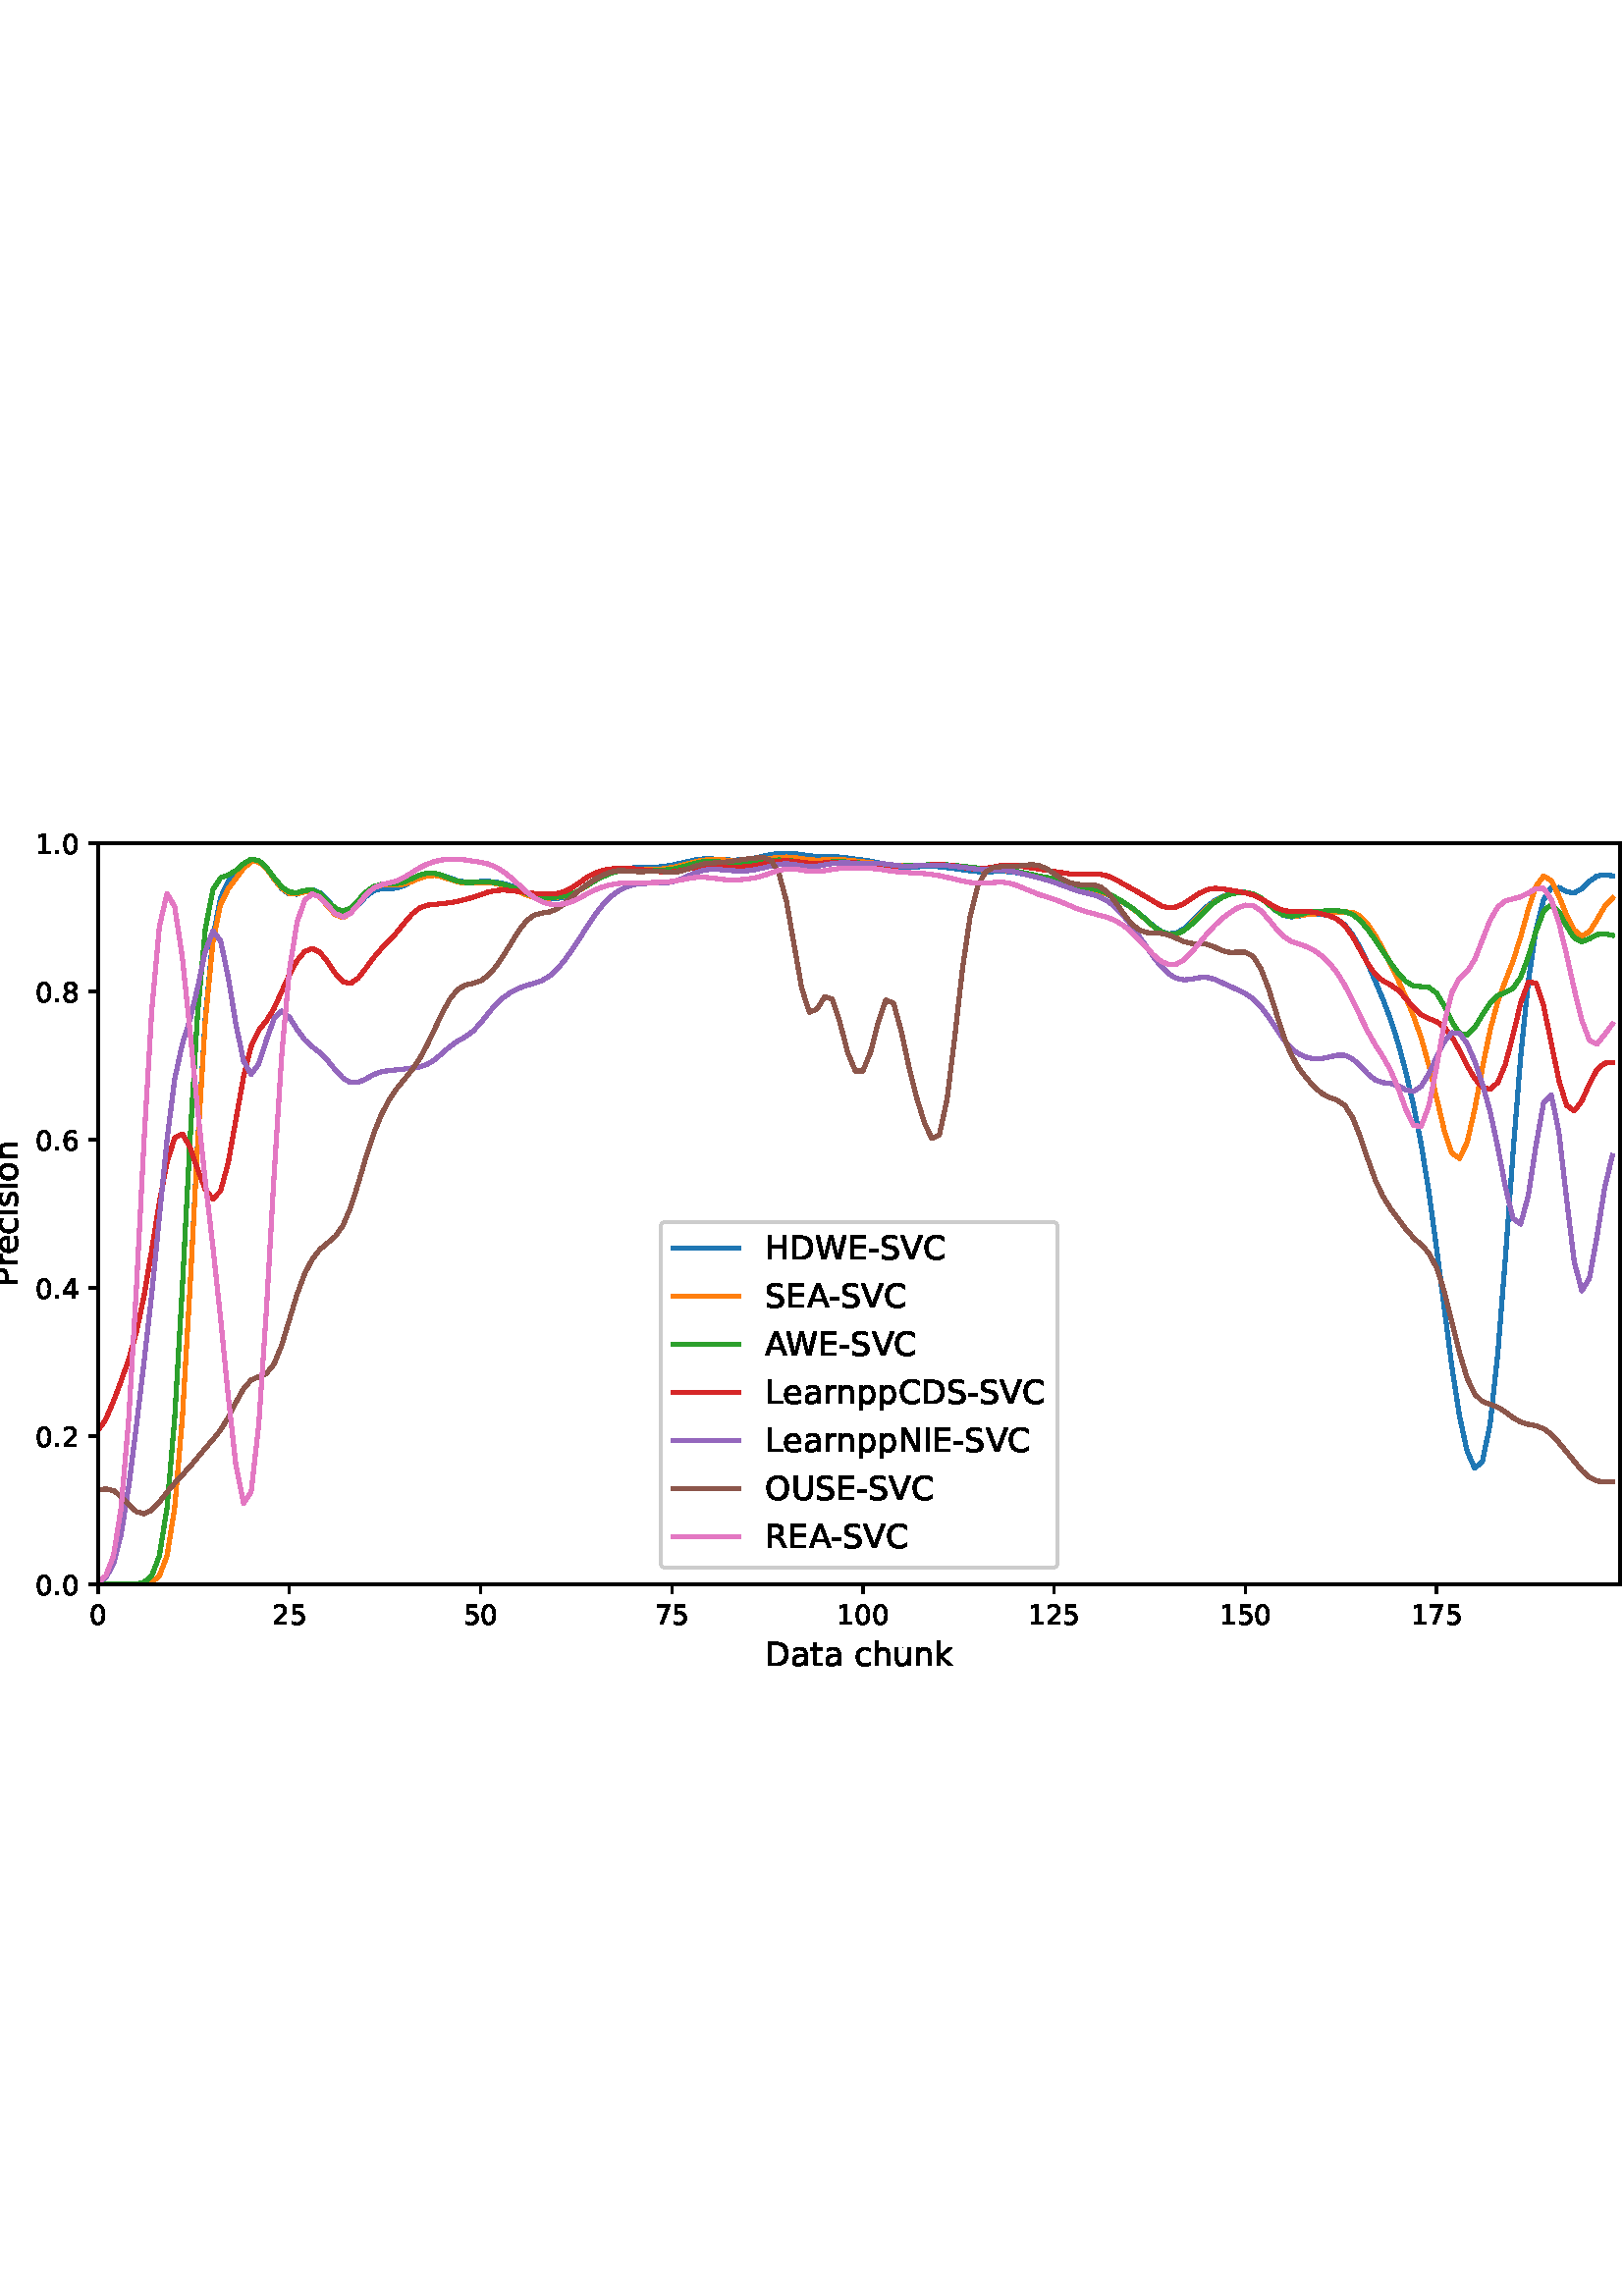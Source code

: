 %!PS-Adobe-3.0 EPSF-3.0
%%Orientation: portrait
%%BoundingBox: -54.0 216.0 666.0 576.0
%%EndComments
%%BeginProlog
/mpldict 8 dict def
mpldict begin
/m { moveto } bind def
/l { lineto } bind def
/r { rlineto } bind def
/c { curveto } bind def
/cl { closepath } bind def
/box {
m
1 index 0 r
0 exch r
neg 0 r
cl
} bind def
/clipbox {
box
clip
newpath
} bind def
%!PS-Adobe-3.0 Resource-Font
%%Copyright: Copyright (c) 2003 by Bitstream, Inc. All Rights Reserved. Copyright (c) 2006 by Tavmjong Bah. All Rights Reserved. DejaVu changes are in public domain 
25 dict begin
/_d{bind def}bind def
/_m{moveto}_d
/_l{lineto}_d
/_cl{closepath eofill}_d
/_c{curveto}_d
/_sc{7 -1 roll{setcachedevice}{pop pop pop pop pop pop}ifelse}_d
/_e{exec}_d
/FontName /DejaVuSans def
/PaintType 0 def
/FontMatrix[.001 0 0 .001 0 0]def
/FontBBox[-1021 -463 1793 1232]def
/FontType 3 def
/Encoding [ /space /hyphen /period /zero /one /two /four /five /six /seven /eight /A /C /D /E /H /I /L /N /O /P /R /S /U /V /W /a /c /e /h /i /k /n /o /p /r /s /t /u ] def
/FontInfo 10 dict dup begin
/FamilyName (DejaVu Sans) def
/FullName (DejaVu Sans) def
/Notice (Copyright (c) 2003 by Bitstream, Inc. All Rights Reserved. Copyright (c) 2006 by Tavmjong Bah. All Rights Reserved. DejaVu changes are in public domain ) def
/Weight (Book) def
/Version (Version 2.35) def
/ItalicAngle 0.0 def
/isFixedPitch false def
/UnderlinePosition -130 def
/UnderlineThickness 90 def
end readonly def
/CharStrings 40 dict dup begin
/.notdef 0 def
/space{318 0 0 0 0 0 _sc
}_d
/hyphen{361 0 49 234 312 314 _sc
49 314 _m
312 314 _l
312 234 _l
49 234 _l
49 314 _l
_cl}_d
/period{318 0 107 0 210 124 _sc
107 124 _m
210 124 _l
210 0 _l
107 0 _l
107 124 _l
_cl}_d
/zero{636 0 66 -13 570 742 _sc
318 664 _m
267 664 229 639 203 589 _c
177 539 165 464 165 364 _c
165 264 177 189 203 139 _c
229 89 267 64 318 64 _c
369 64 407 89 433 139 _c
458 189 471 264 471 364 _c
471 464 458 539 433 589 _c
407 639 369 664 318 664 _c
318 742 _m
399 742 461 709 505 645 _c
548 580 570 486 570 364 _c
570 241 548 147 505 83 _c
461 19 399 -13 318 -13 _c
236 -13 173 19 130 83 _c
87 147 66 241 66 364 _c
66 486 87 580 130 645 _c
173 709 236 742 318 742 _c
_cl}_d
/one{636 0 110 0 544 729 _sc
124 83 _m
285 83 _l
285 639 _l
110 604 _l
110 694 _l
284 729 _l
383 729 _l
383 83 _l
544 83 _l
544 0 _l
124 0 _l
124 83 _l
_cl}_d
/two{{636 0 73 0 536 742 _sc
192 83 _m
536 83 _l
536 0 _l
73 0 _l
73 83 _l
110 121 161 173 226 239 _c
290 304 331 346 348 365 _c
380 400 402 430 414 455 _c
426 479 433 504 433 528 _c
433 566 419 598 392 622 _c
365 646 330 659 286 659 _c
255 659 222 653 188 643 _c
154 632 117 616 78 594 _c
78 694 _l
118 710 155 722 189 730 _c
223 738 255 742 284 742 _c
}_e{359 742 419 723 464 685 _c
509 647 532 597 532 534 _c
532 504 526 475 515 449 _c
504 422 484 390 454 354 _c
446 344 420 317 376 272 _c
332 227 271 164 192 83 _c
_cl}_e}_d
/four{636 0 49 0 580 729 _sc
378 643 _m
129 254 _l
378 254 _l
378 643 _l
352 729 _m
476 729 _l
476 254 _l
580 254 _l
580 172 _l
476 172 _l
476 0 _l
378 0 _l
378 172 _l
49 172 _l
49 267 _l
352 729 _l
_cl}_d
/five{{636 0 77 -13 549 729 _sc
108 729 _m
495 729 _l
495 646 _l
198 646 _l
198 467 _l
212 472 227 476 241 478 _c
255 480 270 482 284 482 _c
365 482 429 459 477 415 _c
525 370 549 310 549 234 _c
549 155 524 94 475 51 _c
426 8 357 -13 269 -13 _c
238 -13 207 -10 175 -6 _c
143 -1 111 6 77 17 _c
77 116 _l
106 100 136 88 168 80 _c
199 72 232 69 267 69 _c
}_e{323 69 368 83 401 113 _c
433 143 450 183 450 234 _c
450 284 433 324 401 354 _c
368 384 323 399 267 399 _c
241 399 214 396 188 390 _c
162 384 135 375 108 363 _c
108 729 _l
_cl}_e}_d
/six{{636 0 70 -13 573 742 _sc
330 404 _m
286 404 251 388 225 358 _c
199 328 186 286 186 234 _c
186 181 199 139 225 109 _c
251 79 286 64 330 64 _c
374 64 409 79 435 109 _c
461 139 474 181 474 234 _c
474 286 461 328 435 358 _c
409 388 374 404 330 404 _c
526 713 _m
526 623 _l
501 635 476 644 451 650 _c
425 656 400 659 376 659 _c
310 659 260 637 226 593 _c
}_e{192 549 172 482 168 394 _c
187 422 211 444 240 459 _c
269 474 301 482 336 482 _c
409 482 467 459 509 415 _c
551 371 573 310 573 234 _c
573 159 550 99 506 54 _c
462 9 403 -13 330 -13 _c
246 -13 181 19 137 83 _c
92 147 70 241 70 364 _c
70 479 97 571 152 639 _c
206 707 280 742 372 742 _c
396 742 421 739 447 735 _c
472 730 498 723 526 713 _c
_cl}_e}_d
/seven{636 0 82 0 551 729 _sc
82 729 _m
551 729 _l
551 687 _l
286 0 _l
183 0 _l
432 646 _l
82 646 _l
82 729 _l
_cl}_d
/eight{{636 0 68 -13 568 742 _sc
318 346 _m
271 346 234 333 207 308 _c
180 283 167 249 167 205 _c
167 161 180 126 207 101 _c
234 76 271 64 318 64 _c
364 64 401 76 428 102 _c
455 127 469 161 469 205 _c
469 249 455 283 429 308 _c
402 333 365 346 318 346 _c
219 388 _m
177 398 144 418 120 447 _c
96 476 85 511 85 553 _c
85 611 105 657 147 691 _c
188 725 245 742 318 742 _c
}_e{390 742 447 725 489 691 _c
530 657 551 611 551 553 _c
551 511 539 476 515 447 _c
491 418 459 398 417 388 _c
464 377 501 355 528 323 _c
554 291 568 251 568 205 _c
568 134 546 80 503 43 _c
459 5 398 -13 318 -13 _c
237 -13 175 5 132 43 _c
89 80 68 134 68 205 _c
68 251 81 291 108 323 _c
134 355 171 377 219 388 _c
183 544 _m
183 506 194 476 218 455 _c
}_e{242 434 275 424 318 424 _c
360 424 393 434 417 455 _c
441 476 453 506 453 544 _c
453 582 441 611 417 632 _c
393 653 360 664 318 664 _c
275 664 242 653 218 632 _c
194 611 183 582 183 544 _c
_cl}_e}_d
/A{684 0 8 0 676 729 _sc
342 632 _m
208 269 _l
476 269 _l
342 632 _l
286 729 _m
398 729 _l
676 0 _l
573 0 _l
507 187 _l
178 187 _l
112 0 _l
8 0 _l
286 729 _l
_cl}_d
/C{{698 0 56 -13 644 742 _sc
644 673 _m
644 569 _l
610 599 575 622 537 638 _c
499 653 460 661 418 661 _c
334 661 270 635 226 584 _c
182 533 160 460 160 364 _c
160 268 182 194 226 143 _c
270 92 334 67 418 67 _c
460 67 499 74 537 90 _c
575 105 610 128 644 159 _c
644 56 _l
609 32 572 15 534 4 _c
496 -7 455 -13 412 -13 _c
302 -13 215 20 151 87 _c
}_e{87 154 56 246 56 364 _c
56 481 87 573 151 641 _c
215 708 302 742 412 742 _c
456 742 497 736 535 725 _c
573 713 610 696 644 673 _c
_cl}_e}_d
/D{770 0 98 0 711 729 _sc
197 648 _m
197 81 _l
316 81 _l
416 81 490 103 537 149 _c
583 195 607 267 607 365 _c
607 463 583 534 537 580 _c
490 625 416 648 316 648 _c
197 648 _l
98 729 _m
301 729 _l
442 729 546 699 612 641 _c
678 582 711 490 711 365 _c
711 239 677 147 611 88 _c
545 29 441 0 301 0 _c
98 0 _l
98 729 _l
_cl}_d
/E{632 0 98 0 568 729 _sc
98 729 _m
559 729 _l
559 646 _l
197 646 _l
197 430 _l
544 430 _l
544 347 _l
197 347 _l
197 83 _l
568 83 _l
568 0 _l
98 0 _l
98 729 _l
_cl}_d
/H{752 0 98 0 654 729 _sc
98 729 _m
197 729 _l
197 430 _l
555 430 _l
555 729 _l
654 729 _l
654 0 _l
555 0 _l
555 347 _l
197 347 _l
197 0 _l
98 0 _l
98 729 _l
_cl}_d
/I{295 0 98 0 197 729 _sc
98 729 _m
197 729 _l
197 0 _l
98 0 _l
98 729 _l
_cl}_d
/L{557 0 98 0 552 729 _sc
98 729 _m
197 729 _l
197 83 _l
552 83 _l
552 0 _l
98 0 _l
98 729 _l
_cl}_d
/N{748 0 98 0 650 729 _sc
98 729 _m
231 729 _l
554 119 _l
554 729 _l
650 729 _l
650 0 _l
517 0 _l
194 610 _l
194 0 _l
98 0 _l
98 729 _l
_cl}_d
/O{787 0 56 -13 731 742 _sc
394 662 _m
322 662 265 635 223 582 _c
181 528 160 456 160 364 _c
160 272 181 199 223 146 _c
265 92 322 66 394 66 _c
465 66 522 92 564 146 _c
606 199 627 272 627 364 _c
627 456 606 528 564 582 _c
522 635 465 662 394 662 _c
394 742 _m
496 742 577 707 639 639 _c
700 571 731 479 731 364 _c
731 248 700 157 639 89 _c
577 21 496 -13 394 -13 _c
291 -13 209 21 148 89 _c
86 157 56 248 56 364 _c
56 479 86 571 148 639 _c
209 707 291 742 394 742 _c
_cl}_d
/P{603 0 98 0 569 729 _sc
197 648 _m
197 374 _l
321 374 _l
367 374 402 385 427 409 _c
452 433 465 467 465 511 _c
465 555 452 588 427 612 _c
402 636 367 648 321 648 _c
197 648 _l
98 729 _m
321 729 _l
402 729 464 710 506 673 _c
548 636 569 582 569 511 _c
569 439 548 384 506 348 _c
464 311 402 293 321 293 _c
197 293 _l
197 0 _l
98 0 _l
98 729 _l
_cl}_d
/R{{695 0 98 0 666 729 _sc
444 342 _m
465 334 486 319 506 296 _c
526 272 546 240 566 199 _c
666 0 _l
560 0 _l
467 187 _l
443 235 419 268 397 284 _c
374 300 343 308 304 308 _c
197 308 _l
197 0 _l
98 0 _l
98 729 _l
321 729 _l
404 729 466 711 507 677 _c
548 642 569 589 569 519 _c
569 473 558 434 537 404 _c
515 374 484 353 444 342 _c
197 648 _m
197 389 _l
321 389 _l
}_e{368 389 404 400 428 422 _c
452 444 465 476 465 519 _c
465 561 452 593 428 615 _c
404 637 368 648 321 648 _c
197 648 _l
_cl}_e}_d
/S{{635 0 66 -13 579 742 _sc
535 705 _m
535 609 _l
497 627 462 640 429 649 _c
395 657 363 662 333 662 _c
279 662 237 651 208 631 _c
179 610 165 580 165 542 _c
165 510 174 485 194 469 _c
213 452 250 439 304 429 _c
364 417 _l
437 403 491 378 526 343 _c
561 307 579 260 579 201 _c
579 130 555 77 508 41 _c
460 5 391 -13 300 -13 _c
265 -13 228 -9 189 -2 _c
}_e{150 5 110 16 69 32 _c
69 134 _l
109 111 148 94 186 83 _c
224 71 262 66 300 66 _c
356 66 399 77 430 99 _c
460 121 476 152 476 194 _c
476 230 465 258 443 278 _c
421 298 385 313 335 323 _c
275 335 _l
201 349 148 372 115 404 _c
82 435 66 478 66 534 _c
66 598 88 649 134 686 _c
179 723 242 742 322 742 _c
356 742 390 739 426 733 _c
461 727 497 717 535 705 _c
}_e{_cl}_e}_d
/U{732 0 87 -13 645 729 _sc
87 729 _m
186 729 _l
186 286 _l
186 208 200 151 228 117 _c
256 83 302 66 366 66 _c
429 66 475 83 503 117 _c
531 151 546 208 546 286 _c
546 729 _l
645 729 _l
645 274 _l
645 178 621 107 574 59 _c
527 11 458 -13 366 -13 _c
274 -13 204 11 157 59 _c
110 107 87 178 87 274 _c
87 729 _l
_cl}_d
/V{684 0 8 0 676 729 _sc
286 0 _m
8 729 _l
111 729 _l
342 115 _l
573 729 _l
676 729 _l
398 0 _l
286 0 _l
_cl}_d
/W{989 0 33 0 956 729 _sc
33 729 _m
133 729 _l
286 113 _l
439 729 _l
550 729 _l
703 113 _l
856 729 _l
956 729 _l
773 0 _l
649 0 _l
495 633 _l
340 0 _l
216 0 _l
33 729 _l
_cl}_d
/a{{613 0 60 -13 522 560 _sc
343 275 _m
270 275 220 266 192 250 _c
164 233 150 205 150 165 _c
150 133 160 107 181 89 _c
202 70 231 61 267 61 _c
317 61 357 78 387 114 _c
417 149 432 196 432 255 _c
432 275 _l
343 275 _l
522 312 _m
522 0 _l
432 0 _l
432 83 _l
411 49 385 25 355 10 _c
325 -5 287 -13 243 -13 _c
187 -13 142 2 109 33 _c
76 64 60 106 60 159 _c
}_e{60 220 80 266 122 298 _c
163 329 224 345 306 345 _c
432 345 _l
432 354 _l
432 395 418 427 391 450 _c
364 472 326 484 277 484 _c
245 484 215 480 185 472 _c
155 464 127 453 100 439 _c
100 522 _l
132 534 164 544 195 550 _c
226 556 256 560 286 560 _c
365 560 424 539 463 498 _c
502 457 522 395 522 312 _c
_cl}_e}_d
/c{{550 0 55 -13 488 560 _sc
488 526 _m
488 442 _l
462 456 437 466 411 473 _c
385 480 360 484 334 484 _c
276 484 230 465 198 428 _c
166 391 150 339 150 273 _c
150 206 166 154 198 117 _c
230 80 276 62 334 62 _c
360 62 385 65 411 72 _c
437 79 462 90 488 104 _c
488 21 _l
462 9 436 0 410 -5 _c
383 -10 354 -13 324 -13 _c
242 -13 176 12 128 64 _c
}_e{79 115 55 185 55 273 _c
55 362 79 432 128 483 _c
177 534 244 560 330 560 _c
358 560 385 557 411 551 _c
437 545 463 537 488 526 _c
_cl}_e}_d
/e{{615 0 55 -13 562 560 _sc
562 296 _m
562 252 _l
149 252 _l
153 190 171 142 205 110 _c
238 78 284 62 344 62 _c
378 62 412 66 444 74 _c
476 82 509 95 541 113 _c
541 28 _l
509 14 476 3 442 -3 _c
408 -9 373 -13 339 -13 _c
251 -13 182 12 131 62 _c
80 112 55 181 55 268 _c
55 357 79 428 127 481 _c
175 533 241 560 323 560 _c
397 560 455 536 498 489 _c
}_e{540 441 562 377 562 296 _c
472 322 _m
471 371 457 410 431 440 _c
404 469 368 484 324 484 _c
274 484 234 469 204 441 _c
174 413 156 373 152 322 _c
472 322 _l
_cl}_e}_d
/h{634 0 91 0 549 760 _sc
549 330 _m
549 0 _l
459 0 _l
459 327 _l
459 379 448 417 428 443 _c
408 469 378 482 338 482 _c
289 482 251 466 223 435 _c
195 404 181 362 181 309 _c
181 0 _l
91 0 _l
91 760 _l
181 760 _l
181 462 _l
202 494 227 519 257 535 _c
286 551 320 560 358 560 _c
420 560 468 540 500 501 _c
532 462 549 405 549 330 _c
_cl}_d
/i{278 0 94 0 184 760 _sc
94 547 _m
184 547 _l
184 0 _l
94 0 _l
94 547 _l
94 760 _m
184 760 _l
184 646 _l
94 646 _l
94 760 _l
_cl}_d
/k{579 0 91 0 576 760 _sc
91 760 _m
181 760 _l
181 311 _l
449 547 _l
564 547 _l
274 291 _l
576 0 _l
459 0 _l
181 267 _l
181 0 _l
91 0 _l
91 760 _l
_cl}_d
/n{634 0 91 0 549 560 _sc
549 330 _m
549 0 _l
459 0 _l
459 327 _l
459 379 448 417 428 443 _c
408 469 378 482 338 482 _c
289 482 251 466 223 435 _c
195 404 181 362 181 309 _c
181 0 _l
91 0 _l
91 547 _l
181 547 _l
181 462 _l
202 494 227 519 257 535 _c
286 551 320 560 358 560 _c
420 560 468 540 500 501 _c
532 462 549 405 549 330 _c
_cl}_d
/o{612 0 55 -13 557 560 _sc
306 484 _m
258 484 220 465 192 427 _c
164 389 150 338 150 273 _c
150 207 163 156 191 118 _c
219 80 257 62 306 62 _c
354 62 392 80 420 118 _c
448 156 462 207 462 273 _c
462 337 448 389 420 427 _c
392 465 354 484 306 484 _c
306 560 _m
384 560 445 534 490 484 _c
534 433 557 363 557 273 _c
557 183 534 113 490 63 _c
445 12 384 -13 306 -13 _c
227 -13 165 12 121 63 _c
77 113 55 183 55 273 _c
55 363 77 433 121 484 _c
165 534 227 560 306 560 _c
_cl}_d
/p{{635 0 91 -207 580 560 _sc
181 82 _m
181 -207 _l
91 -207 _l
91 547 _l
181 547 _l
181 464 _l
199 496 223 520 252 536 _c
281 552 316 560 356 560 _c
422 560 476 533 518 481 _c
559 428 580 359 580 273 _c
580 187 559 117 518 65 _c
476 13 422 -13 356 -13 _c
316 -13 281 -5 252 10 _c
223 25 199 49 181 82 _c
487 273 _m
487 339 473 390 446 428 _c
418 466 381 485 334 485 _c
}_e{286 485 249 466 222 428 _c
194 390 181 339 181 273 _c
181 207 194 155 222 117 _c
249 79 286 61 334 61 _c
381 61 418 79 446 117 _c
473 155 487 207 487 273 _c
_cl}_e}_d
/r{411 0 91 0 411 560 _sc
411 463 _m
401 469 390 473 378 476 _c
366 478 353 480 339 480 _c
288 480 249 463 222 430 _c
194 397 181 350 181 288 _c
181 0 _l
91 0 _l
91 547 _l
181 547 _l
181 462 _l
199 495 224 520 254 536 _c
284 552 321 560 365 560 _c
371 560 378 559 386 559 _c
393 558 401 557 411 555 _c
411 463 _l
_cl}_d
/s{{521 0 54 -13 472 560 _sc
443 531 _m
443 446 _l
417 458 391 468 364 475 _c
336 481 308 485 279 485 _c
234 485 200 478 178 464 _c
156 450 145 430 145 403 _c
145 382 153 366 169 354 _c
185 342 217 330 265 320 _c
296 313 _l
360 299 405 279 432 255 _c
458 230 472 195 472 151 _c
472 100 452 60 412 31 _c
372 1 316 -13 246 -13 _c
216 -13 186 -10 154 -5 _c
}_e{122 0 89 8 54 20 _c
54 113 _l
87 95 120 82 152 74 _c
184 65 216 61 248 61 _c
290 61 323 68 346 82 _c
368 96 380 117 380 144 _c
380 168 371 187 355 200 _c
339 213 303 226 247 238 _c
216 245 _l
160 257 119 275 95 299 _c
70 323 58 356 58 399 _c
58 450 76 490 112 518 _c
148 546 200 560 268 560 _c
301 560 332 557 362 552 _c
391 547 418 540 443 531 _c
}_e{_cl}_e}_d
/t{392 0 27 0 368 702 _sc
183 702 _m
183 547 _l
368 547 _l
368 477 _l
183 477 _l
183 180 _l
183 135 189 106 201 94 _c
213 81 238 75 276 75 _c
368 75 _l
368 0 _l
276 0 _l
206 0 158 13 132 39 _c
106 65 93 112 93 180 _c
93 477 _l
27 477 _l
27 547 _l
93 547 _l
93 702 _l
183 702 _l
_cl}_d
/u{634 0 85 -13 543 560 _sc
85 216 _m
85 547 _l
175 547 _l
175 219 _l
175 167 185 129 205 103 _c
225 77 255 64 296 64 _c
344 64 383 79 411 110 _c
439 141 453 183 453 237 _c
453 547 _l
543 547 _l
543 0 _l
453 0 _l
453 84 _l
431 50 405 26 377 10 _c
348 -5 315 -13 277 -13 _c
214 -13 166 6 134 45 _c
101 83 85 140 85 216 _c
311 560 _m
311 560 _l
_cl}_d
end readonly def

/BuildGlyph
 {exch begin
 CharStrings exch
 2 copy known not{pop /.notdef}if
 true 3 1 roll get exec
 end}_d

/BuildChar {
 1 index /Encoding get exch get
 1 index /BuildGlyph get exec
}_d

FontName currentdict end definefont pop
end
%%EndProlog
mpldict begin
-54 216 translate
720 360 0 0 clipbox
gsave
0 0 m
720 0 l
720 360 l
0 360 l
cl
1.000 setgray
fill
grestore
gsave
90 45 m
648 45 l
648 316.8 l
90 316.8 l
cl
1.000 setgray
fill
grestore
0.800 setlinewidth
1 setlinejoin
0 setlinecap
[] 0 setdash
0.000 setgray
gsave
/o {
gsave
newpath
translate
0.8 setlinewidth
1 setlinejoin
0 setlinecap
0 0 m
0 -3.5 l

gsave
0.000 setgray
fill
grestore
stroke
grestore
} bind def
90 45 o
grestore
/DejaVuSans findfont
10.000 scalefont
setfont
gsave
86.82 30.406 translate
0.0 rotate
0.0 0 m /zero glyphshow
grestore
gsave
/o {
gsave
newpath
translate
0.8 setlinewidth
1 setlinejoin
0 setlinecap
0 0 m
0 -3.5 l

gsave
0.000 setgray
fill
grestore
stroke
grestore
} bind def
160.101 45 o
grestore
gsave
153.741 30.406 translate
0.0 rotate
0.0 0 m /two glyphshow
6.362 0 m /five glyphshow
grestore
gsave
/o {
gsave
newpath
translate
0.8 setlinewidth
1 setlinejoin
0 setlinecap
0 0 m
0 -3.5 l

gsave
0.000 setgray
fill
grestore
stroke
grestore
} bind def
230.201 45 o
grestore
gsave
223.842 30.406 translate
0.0 rotate
0.0 0 m /five glyphshow
6.362 0 m /zero glyphshow
grestore
gsave
/o {
gsave
newpath
translate
0.8 setlinewidth
1 setlinejoin
0 setlinecap
0 0 m
0 -3.5 l

gsave
0.000 setgray
fill
grestore
stroke
grestore
} bind def
300.302 45 o
grestore
gsave
293.942 30.406 translate
0.0 rotate
0.0 0 m /seven glyphshow
6.362 0 m /five glyphshow
grestore
gsave
/o {
gsave
newpath
translate
0.8 setlinewidth
1 setlinejoin
0 setlinecap
0 0 m
0 -3.5 l

gsave
0.000 setgray
fill
grestore
stroke
grestore
} bind def
370.402 45 o
grestore
gsave
360.863 30.406 translate
0.0 rotate
0.0 0 m /one glyphshow
6.362 0 m /zero glyphshow
12.725 0 m /zero glyphshow
grestore
gsave
/o {
gsave
newpath
translate
0.8 setlinewidth
1 setlinejoin
0 setlinecap
0 0 m
0 -3.5 l

gsave
0.000 setgray
fill
grestore
stroke
grestore
} bind def
440.503 45 o
grestore
gsave
430.963 30.406 translate
0.0 rotate
0.0 0 m /one glyphshow
6.362 0 m /two glyphshow
12.725 0 m /five glyphshow
grestore
gsave
/o {
gsave
newpath
translate
0.8 setlinewidth
1 setlinejoin
0 setlinecap
0 0 m
0 -3.5 l

gsave
0.000 setgray
fill
grestore
stroke
grestore
} bind def
510.603 45 o
grestore
gsave
501.064 30.406 translate
0.0 rotate
0.0 0 m /one glyphshow
6.362 0 m /five glyphshow
12.725 0 m /zero glyphshow
grestore
gsave
/o {
gsave
newpath
translate
0.8 setlinewidth
1 setlinejoin
0 setlinecap
0 0 m
0 -3.5 l

gsave
0.000 setgray
fill
grestore
stroke
grestore
} bind def
580.704 45 o
grestore
gsave
571.164 30.406 translate
0.0 rotate
0.0 0 m /one glyphshow
6.362 0 m /seven glyphshow
12.725 0 m /five glyphshow
grestore
/DejaVuSans findfont
12.000 scalefont
setfont
gsave
334.578 15.203 translate
0.0 rotate
0.0 0 m /D glyphshow
9.24 0 m /a glyphshow
16.594 0 m /t glyphshow
21.299 0 m /a glyphshow
28.652 0 m /space glyphshow
32.467 0 m /c glyphshow
39.064 0 m /h glyphshow
46.67 0 m /u glyphshow
54.275 0 m /n glyphshow
61.881 0 m /k glyphshow
grestore
gsave
/o {
gsave
newpath
translate
0.8 setlinewidth
1 setlinejoin
0 setlinecap
0 0 m
-3.5 0 l

gsave
0.000 setgray
fill
grestore
stroke
grestore
} bind def
90 45 o
grestore
/DejaVuSans findfont
10.000 scalefont
setfont
gsave
67.094 41.203 translate
0.0 rotate
0.0 0 m /zero glyphshow
6.362 0 m /period glyphshow
9.541 0 m /zero glyphshow
grestore
gsave
/o {
gsave
newpath
translate
0.8 setlinewidth
1 setlinejoin
0 setlinecap
0 0 m
-3.5 0 l

gsave
0.000 setgray
fill
grestore
stroke
grestore
} bind def
90 99.36 o
grestore
gsave
67.094 95.563 translate
0.0 rotate
0.0 0 m /zero glyphshow
6.362 0 m /period glyphshow
9.541 0 m /two glyphshow
grestore
gsave
/o {
gsave
newpath
translate
0.8 setlinewidth
1 setlinejoin
0 setlinecap
0 0 m
-3.5 0 l

gsave
0.000 setgray
fill
grestore
stroke
grestore
} bind def
90 153.72 o
grestore
gsave
67.094 149.923 translate
0.0 rotate
0.0 0 m /zero glyphshow
6.362 0 m /period glyphshow
9.541 0 m /four glyphshow
grestore
gsave
/o {
gsave
newpath
translate
0.8 setlinewidth
1 setlinejoin
0 setlinecap
0 0 m
-3.5 0 l

gsave
0.000 setgray
fill
grestore
stroke
grestore
} bind def
90 208.08 o
grestore
gsave
67.094 204.283 translate
0.0 rotate
0.0 0 m /zero glyphshow
6.362 0 m /period glyphshow
9.541 0 m /six glyphshow
grestore
gsave
/o {
gsave
newpath
translate
0.8 setlinewidth
1 setlinejoin
0 setlinecap
0 0 m
-3.5 0 l

gsave
0.000 setgray
fill
grestore
stroke
grestore
} bind def
90 262.44 o
grestore
gsave
67.094 258.643 translate
0.0 rotate
0.0 0 m /zero glyphshow
6.362 0 m /period glyphshow
9.541 0 m /eight glyphshow
grestore
gsave
/o {
gsave
newpath
translate
0.8 setlinewidth
1 setlinejoin
0 setlinecap
0 0 m
-3.5 0 l

gsave
0.000 setgray
fill
grestore
stroke
grestore
} bind def
90 316.8 o
grestore
gsave
67.094 313.003 translate
0.0 rotate
0.0 0 m /one glyphshow
6.362 0 m /period glyphshow
9.541 0 m /zero glyphshow
grestore
/DejaVuSans findfont
12.000 scalefont
setfont
gsave
60.594 154.142 translate
90.0 rotate
0.0 0 m /P glyphshow
6.986 0 m /r glyphshow
11.67 0 m /e glyphshow
19.053 0 m /c glyphshow
25.65 0 m /i glyphshow
28.984 0 m /s glyphshow
35.236 0 m /i glyphshow
38.57 0 m /o glyphshow
45.912 0 m /n glyphshow
grestore
1.500 setlinewidth
2 setlinecap
0.122 0.467 0.706 setrgbcolor
gsave
558 271.8 90 45 clipbox
90 45 m
104.02 45.018 l
106.824 45.137 l
109.628 45.739 l
112.432 48.121 l
115.236 55.455 l
118.04 73.037 l
120.844 105.824 l
123.648 153.315 l
126.452 206.541 l
129.256 252.335 l
132.06 282.161 l
134.864 296.759 l
137.668 302.766 l
140.472 306.208 l
143.276 309.171 l
146.08 310.892 l
148.884 310.337 l
151.688 307.573 l
154.492 303.68 l
157.296 300.12 l
160.101 298.134 l
162.905 298.107 l
165.709 299.175 l
168.513 299.726 l
171.317 298.575 l
174.121 295.812 l
176.925 292.729 l
179.729 291.009 l
182.533 291.636 l
185.337 294.212 l
188.141 297.269 l
190.945 299.383 l
193.749 300.128 l
196.553 300.12 l
199.357 300.318 l
202.161 301.258 l
207.769 304.381 l
210.573 305.424 l
213.377 305.608 l
216.181 304.989 l
221.789 303.031 l
224.593 302.56 l
227.397 302.562 l
230.201 302.756 l
233.005 302.809 l
235.809 302.559 l
238.613 302.007 l
241.417 301.174 l
244.221 300.076 l
249.829 297.657 l
252.633 296.842 l
255.437 296.488 l
258.241 296.552 l
261.045 297.039 l
263.849 298.078 l
266.653 299.71 l
272.261 303.654 l
275.065 305.271 l
277.869 306.447 l
280.673 307.212 l
283.477 307.632 l
286.281 307.795 l
291.889 307.876 l
294.693 308.028 l
297.497 308.316 l
300.302 308.759 l
308.714 310.636 l
311.518 311.016 l
314.322 311.09 l
322.734 310.596 l
325.538 310.69 l
328.342 310.982 l
331.146 311.459 l
336.754 312.643 l
339.558 313.048 l
342.362 313.165 l
345.166 312.978 l
350.774 312.181 l
353.578 311.943 l
361.99 311.718 l
370.402 310.628 l
373.206 310.192 l
376.01 309.596 l
381.618 308.266 l
384.422 307.944 l
387.226 307.943 l
392.834 308.285 l
395.638 308.316 l
398.442 308.166 l
404.05 307.473 l
409.658 306.658 l
412.462 306.386 l
415.266 306.306 l
420.874 306.466 l
423.678 306.377 l
426.482 306.032 l
440.503 303.296 l
448.915 300.801 l
457.327 298.907 l
460.131 297.917 l
462.935 296.652 l
465.739 295.153 l
468.543 293.399 l
471.347 291.301 l
476.955 286.418 l
479.759 284.471 l
482.563 283.541 l
485.367 283.891 l
488.171 285.473 l
490.975 287.967 l
493.779 290.854 l
496.583 293.577 l
499.387 295.749 l
502.191 297.249 l
504.995 298.182 l
507.799 298.699 l
510.603 298.789 l
513.407 298.219 l
516.211 296.749 l
519.015 294.502 l
521.819 292.103 l
524.623 290.375 l
527.427 289.78 l
530.231 290.097 l
533.035 290.669 l
535.839 290.951 l
538.643 290.781 l
541.447 290.173 l
544.251 288.98 l
547.055 286.819 l
549.859 283.337 l
552.663 278.492 l
555.467 272.615 l
558.271 266.211 l
561.075 259.512 l
563.879 252.111 l
566.683 243.294 l
569.487 232.777 l
572.291 220.605 l
575.095 206.299 l
577.899 188.922 l
580.704 168.393 l
586.312 124.942 l
589.116 106.834 l
591.92 93.814 l
594.724 87.565 l
597.528 90.083 l
600.332 103.638 l
603.136 129.235 l
605.94 164.399 l
608.744 203.043 l
611.548 238.358 l
614.352 266.04 l
617.156 285.009 l
619.96 296.026 l
622.764 300.515 l
625.568 300.57 l
628.372 299.039 l
631.176 298.548 l
633.98 300.116 l
636.784 302.79 l
639.588 304.781 l
642.392 305.213 l
645.196 304.829 l
645.196 304.829 l
stroke
grestore
1.000 0.498 0.055 setrgbcolor
gsave
558 271.8 90 45 clipbox
90 45 m
104.02 45.018 l
106.824 45.137 l
109.628 45.739 l
112.432 48.121 l
115.236 55.454 l
118.04 73.031 l
120.844 105.794 l
123.648 153.196 l
126.452 206.174 l
129.256 251.455 l
132.06 280.516 l
134.864 294.366 l
137.668 300.055 l
143.276 307.527 l
146.08 310.015 l
148.884 309.982 l
151.688 307.488 l
154.492 303.73 l
157.296 300.258 l
160.101 298.312 l
162.905 298.196 l
165.709 298.937 l
168.513 298.882 l
171.317 296.985 l
174.121 293.681 l
176.925 290.611 l
179.729 289.518 l
182.533 291.071 l
185.337 294.455 l
188.141 298.017 l
190.945 300.432 l
193.749 301.392 l
196.553 301.436 l
199.357 301.367 l
202.161 301.753 l
204.965 302.711 l
207.769 303.911 l
210.573 304.807 l
213.377 304.988 l
216.181 304.43 l
221.789 302.597 l
224.593 302.14 l
227.397 302.131 l
230.201 302.307 l
233.005 302.326 l
235.809 302.003 l
238.613 301.314 l
241.417 300.297 l
247.025 297.831 l
249.829 296.935 l
252.633 296.558 l
255.437 296.63 l
258.241 296.941 l
261.045 297.431 l
263.849 298.279 l
266.653 299.631 l
272.261 303.096 l
275.065 304.622 l
277.869 305.82 l
280.673 306.665 l
283.477 307.142 l
286.281 307.281 l
291.889 307.159 l
294.693 307.232 l
297.497 307.476 l
300.302 307.892 l
303.106 308.481 l
308.714 309.947 l
311.518 310.53 l
314.322 310.818 l
317.126 310.81 l
325.538 310.303 l
328.342 310.286 l
331.146 310.457 l
339.558 311.64 l
342.362 311.741 l
345.166 311.535 l
350.774 310.746 l
353.578 310.595 l
361.99 310.862 l
367.598 310.308 l
381.618 308.715 l
384.422 308.635 l
398.442 308.957 l
401.246 308.8 l
404.05 308.498 l
412.462 307.221 l
415.266 307.006 l
420.874 306.895 l
423.678 306.688 l
426.482 306.234 l
432.09 304.989 l
440.503 303.45 l
448.915 300.834 l
457.327 298.998 l
460.131 298.025 l
462.935 296.741 l
465.739 295.2 l
468.543 293.396 l
471.347 291.252 l
476.955 286.265 l
479.759 284.218 l
482.563 283.145 l
485.367 283.346 l
488.171 284.836 l
490.975 287.32 l
496.583 293.089 l
499.387 295.389 l
502.191 297.025 l
504.995 298.068 l
507.799 298.653 l
510.603 298.778 l
513.407 298.228 l
516.211 296.786 l
521.819 292.265 l
524.623 290.596 l
527.427 289.991 l
530.231 290.208 l
533.035 290.641 l
535.839 290.882 l
541.447 291.089 l
547.055 291.659 l
549.859 291.41 l
552.663 290.046 l
555.467 287.177 l
558.271 282.954 l
561.075 277.931 l
563.879 272.465 l
566.683 266.539 l
569.487 260.162 l
572.291 253.317 l
575.095 245.382 l
577.899 235.403 l
583.508 211.617 l
586.312 203.156 l
589.116 201.207 l
591.92 207.059 l
594.724 219.286 l
597.528 234.291 l
600.332 248.153 l
603.136 258.647 l
605.94 266.274 l
608.744 273.508 l
611.548 282.416 l
614.352 292.514 l
617.156 300.958 l
619.96 304.798 l
622.764 303.115 l
625.568 297.415 l
628.372 290.495 l
631.176 285.001 l
633.98 282.728 l
636.784 284.327 l
639.588 288.791 l
642.392 293.685 l
645.196 296.686 l
645.196 296.686 l
stroke
grestore
0.173 0.627 0.173 setrgbcolor
gsave
558 271.8 90 45 clipbox
90 45 m
101.216 45.018 l
104.02 45.137 l
106.824 45.739 l
109.628 48.121 l
112.432 55.459 l
115.236 73.057 l
118.04 105.921 l
120.844 153.671 l
123.648 207.532 l
126.452 254.388 l
129.256 285.219 l
132.06 299.762 l
134.864 304.096 l
137.668 305.148 l
140.472 306.812 l
143.276 309.3 l
146.08 310.95 l
148.884 310.456 l
151.688 307.851 l
154.492 304.179 l
157.296 300.808 l
160.101 298.855 l
162.905 298.66 l
165.709 299.436 l
168.513 299.693 l
171.317 298.356 l
176.925 292.923 l
179.729 291.809 l
182.533 292.994 l
185.337 295.82 l
188.141 298.842 l
190.945 300.887 l
193.749 301.693 l
199.357 301.912 l
202.161 302.584 l
207.769 305.075 l
210.573 305.862 l
213.377 305.8 l
216.181 304.978 l
218.985 303.84 l
221.789 302.893 l
224.593 302.427 l
227.397 302.413 l
230.201 302.574 l
233.005 302.598 l
235.809 302.317 l
238.613 301.7 l
241.417 300.761 l
247.025 298.361 l
249.829 297.412 l
252.633 296.927 l
255.437 296.867 l
258.241 297.061 l
261.045 297.484 l
263.849 298.322 l
266.653 299.685 l
272.261 303.099 l
275.065 304.572 l
277.869 305.735 l
280.673 306.573 l
283.477 307.051 l
286.281 307.174 l
294.693 306.847 l
297.497 306.946 l
300.302 307.256 l
303.106 307.831 l
308.714 309.429 l
311.518 310.0 l
314.322 310.177 l
317.126 310.012 l
322.734 309.484 l
325.538 309.4 l
328.342 309.467 l
331.146 309.693 l
336.754 310.438 l
339.558 310.663 l
342.362 310.588 l
345.166 310.206 l
347.97 309.688 l
350.774 309.323 l
353.578 309.319 l
359.186 309.971 l
361.99 310.083 l
367.598 309.682 l
378.814 308.809 l
381.618 308.551 l
384.422 308.455 l
390.03 308.672 l
395.638 308.94 l
398.442 308.974 l
401.246 308.887 l
406.854 308.358 l
412.462 307.729 l
418.07 307.426 l
420.874 307.3 l
423.678 307.034 l
426.482 306.556 l
434.894 304.778 l
437.698 304.254 l
440.503 303.575 l
446.111 301.82 l
448.915 301.114 l
454.523 300.127 l
457.327 299.409 l
460.131 298.325 l
462.935 296.913 l
465.739 295.275 l
468.543 293.43 l
471.347 291.281 l
476.955 286.318 l
479.759 284.311 l
482.563 283.291 l
485.367 283.492 l
488.171 284.862 l
490.975 287.148 l
496.583 292.793 l
499.387 295.212 l
502.191 296.963 l
504.995 298.063 l
507.799 298.66 l
510.603 298.78 l
513.407 298.218 l
516.211 296.751 l
521.819 292.134 l
524.623 290.467 l
527.427 289.996 l
530.231 290.497 l
533.035 291.276 l
535.839 291.779 l
541.447 292.014 l
544.251 292.039 l
547.055 291.734 l
549.859 290.661 l
552.663 288.514 l
555.467 285.279 l
558.271 281.294 l
563.879 272.919 l
566.683 269.071 l
569.487 266.041 l
572.291 264.478 l
577.899 263.944 l
580.704 261.847 l
583.508 257.235 l
586.312 251.402 l
589.116 247.064 l
591.92 246.346 l
594.724 249.201 l
597.528 253.816 l
600.332 258.122 l
603.136 260.853 l
605.94 262.108 l
608.744 263.571 l
611.548 267.584 l
614.352 275.109 l
617.156 284.398 l
619.96 291.822 l
622.764 294.337 l
625.568 291.672 l
628.372 286.437 l
631.176 282.097 l
633.98 280.67 l
636.784 281.762 l
639.588 283.292 l
642.392 283.584 l
645.196 283.024 l
645.196 283.024 l
stroke
grestore
0.839 0.153 0.157 setrgbcolor
gsave
558 271.8 90 45 clipbox
90 101.48 m
92.804 105.568 l
95.608 112.141 l
98.412 119.569 l
101.216 127.595 l
104.02 137.493 l
106.824 150.854 l
109.628 167.578 l
112.432 185.11 l
115.236 199.811 l
118.04 208.673 l
120.844 210.235 l
123.648 205.357 l
126.452 197.232 l
129.256 189.799 l
132.06 186.329 l
134.864 189.251 l
137.668 199.543 l
143.276 231.028 l
146.08 242.325 l
148.884 248.183 l
151.688 251.705 l
154.492 256.223 l
160.101 268.613 l
162.905 273.737 l
165.709 277.071 l
168.513 278.159 l
171.317 276.749 l
174.121 273.287 l
176.925 269.102 l
179.729 266.005 l
182.533 265.373 l
185.337 267.363 l
188.141 270.949 l
190.945 274.768 l
193.749 278.034 l
196.553 280.892 l
199.357 283.957 l
202.161 287.429 l
204.965 290.709 l
207.769 292.987 l
210.573 294.044 l
218.985 294.974 l
221.789 295.498 l
224.593 296.138 l
227.397 296.975 l
233.005 298.885 l
235.809 299.458 l
238.613 299.606 l
241.417 299.416 l
249.829 298.381 l
252.633 298.189 l
255.437 298.133 l
258.241 298.35 l
261.045 299.094 l
263.849 300.525 l
269.457 304.422 l
272.261 305.945 l
275.065 306.887 l
277.869 307.372 l
280.673 307.576 l
283.477 307.593 l
286.281 307.46 l
291.889 306.859 l
294.693 306.484 l
297.497 306.233 l
300.302 306.295 l
303.106 306.721 l
308.714 307.884 l
311.518 308.143 l
314.322 308.11 l
319.93 307.841 l
322.734 307.882 l
328.342 308.275 l
331.146 308.654 l
339.558 310.239 l
342.362 310.361 l
345.166 310.155 l
350.774 309.491 l
353.578 309.437 l
359.186 309.768 l
361.99 309.785 l
370.402 309.49 l
373.206 309.453 l
376.01 309.252 l
381.618 308.493 l
384.422 308.313 l
387.226 308.369 l
395.638 308.893 l
398.442 308.944 l
401.246 308.822 l
404.05 308.478 l
409.658 307.51 l
412.462 307.328 l
415.266 307.552 l
420.874 308.565 l
423.678 308.791 l
426.482 308.654 l
432.09 307.764 l
446.111 305.577 l
448.915 305.327 l
451.719 305.365 l
454.523 305.525 l
457.327 305.437 l
460.131 304.782 l
462.935 303.534 l
471.347 298.805 l
479.759 293.831 l
482.563 293.111 l
485.367 293.429 l
488.171 294.705 l
493.779 298.441 l
496.583 299.764 l
499.387 300.267 l
502.191 300.095 l
510.603 298.6 l
513.407 297.818 l
516.211 296.531 l
521.819 293.175 l
524.623 292.103 l
527.427 291.773 l
533.035 291.837 l
535.839 291.472 l
538.643 290.882 l
541.447 290.165 l
544.251 288.972 l
547.055 286.631 l
549.859 282.761 l
555.467 272.66 l
558.271 268.67 l
561.075 266.294 l
563.879 264.83 l
566.683 262.891 l
569.487 259.838 l
572.291 256.445 l
575.095 253.911 l
577.899 252.507 l
580.704 251.386 l
583.508 249.391 l
586.312 245.837 l
589.116 240.848 l
591.92 235.309 l
594.724 230.465 l
597.528 227.341 l
600.332 226.584 l
603.136 228.998 l
605.94 235.66 l
608.744 246.414 l
611.548 258.138 l
614.352 265.775 l
617.156 265.581 l
619.96 257.221 l
625.568 229.866 l
628.372 220.773 l
631.176 218.603 l
633.98 222.264 l
636.784 228.547 l
639.588 233.849 l
642.392 236.145 l
645.196 236.285 l
645.196 236.285 l
stroke
grestore
0.580 0.404 0.741 setrgbcolor
gsave
558 271.8 90 45 clipbox
90 45.721 m
92.804 47.419 l
95.608 52.474 l
98.412 63.341 l
101.216 80.987 l
104.02 103.187 l
106.824 126.675 l
109.628 151.409 l
115.236 208.006 l
118.04 230.284 l
120.844 243.137 l
123.648 252.116 l
126.452 263.798 l
129.256 277.029 l
132.06 284.561 l
134.864 281.087 l
137.668 267.707 l
140.472 250.57 l
143.276 237.029 l
146.08 232.023 l
148.884 235.917 l
151.688 244.674 l
154.492 252.463 l
157.296 255.251 l
160.101 252.978 l
162.905 248.534 l
165.709 244.696 l
168.513 242.144 l
171.317 239.932 l
174.121 237.088 l
176.925 233.667 l
179.729 230.648 l
182.533 229.027 l
185.337 229.092 l
188.141 230.359 l
190.945 231.914 l
193.749 232.979 l
196.553 233.424 l
202.161 233.969 l
207.769 234.733 l
210.573 235.642 l
213.377 237.378 l
218.985 242.244 l
221.789 244.192 l
224.593 245.799 l
227.397 247.84 l
230.201 250.821 l
233.005 254.377 l
235.809 257.687 l
238.613 260.272 l
241.417 262.176 l
244.221 263.593 l
247.025 264.623 l
249.829 265.429 l
252.633 266.413 l
255.437 268.047 l
258.241 270.562 l
261.045 273.888 l
263.849 277.838 l
272.261 290.723 l
275.065 294.255 l
277.869 297.112 l
280.673 299.276 l
283.477 300.738 l
286.281 301.577 l
289.085 301.975 l
291.889 302.109 l
297.497 302.177 l
300.302 302.553 l
303.106 303.401 l
308.714 305.862 l
311.518 306.797 l
314.322 307.227 l
317.126 307.204 l
322.734 306.711 l
325.538 306.612 l
328.342 306.738 l
331.146 307.147 l
339.558 309.117 l
342.362 309.286 l
345.166 309.028 l
347.97 308.561 l
350.774 308.255 l
353.578 308.372 l
359.186 309.345 l
361.99 309.593 l
376.01 309.501 l
384.422 308.447 l
387.226 308.425 l
395.638 308.754 l
401.246 308.609 l
406.854 308.02 l
412.462 307.287 l
415.266 307.104 l
420.874 306.976 l
423.678 306.721 l
426.482 306.219 l
434.894 304.098 l
437.698 303.343 l
440.503 302.451 l
448.915 299.378 l
454.523 297.986 l
457.327 297.03 l
460.131 295.519 l
462.935 293.32 l
465.739 290.439 l
468.543 286.986 l
471.347 283.125 l
476.955 275.09 l
479.759 271.565 l
482.563 268.859 l
485.367 267.219 l
488.171 266.677 l
490.975 266.968 l
493.779 267.502 l
496.583 267.582 l
499.387 266.868 l
507.799 263.031 l
510.603 261.658 l
513.407 259.741 l
516.211 256.955 l
519.015 253.216 l
524.623 244.758 l
527.427 241.562 l
530.231 239.486 l
533.035 238.282 l
535.839 237.735 l
538.643 237.807 l
544.251 239.024 l
547.055 239.027 l
549.859 237.754 l
552.663 235.201 l
555.467 232.209 l
558.271 229.96 l
561.075 228.997 l
563.879 228.659 l
566.683 227.797 l
569.487 226.327 l
572.291 225.728 l
575.095 227.624 l
577.899 232.23 l
580.704 238.3 l
583.508 243.954 l
586.312 247.322 l
589.116 247.119 l
591.92 243.273 l
594.724 236.793 l
597.528 228.601 l
600.332 218.439 l
603.136 205.494 l
605.94 190.827 l
608.744 179.194 l
611.548 177.114 l
614.352 187.519 l
617.156 205.843 l
619.96 221.597 l
622.764 224.52 l
625.568 210.921 l
628.372 186.523 l
631.176 163.461 l
633.98 152.625 l
636.784 157.296 l
639.588 172.809 l
642.392 190.616 l
645.196 202.225 l
645.196 202.225 l
stroke
grestore
0.549 0.337 0.294 setrgbcolor
gsave
558 271.8 90 45 clipbox
90 79.669 m
92.804 79.979 l
95.608 79.396 l
98.412 77.234 l
101.216 74.193 l
104.02 71.67 l
106.824 70.85 l
109.628 72.193 l
112.432 75.206 l
115.236 78.778 l
118.04 82.069 l
123.648 88.166 l
129.256 94.873 l
132.06 98.048 l
134.864 101.581 l
137.668 106.155 l
140.472 111.632 l
143.276 116.717 l
146.08 119.932 l
151.688 122.34 l
154.492 125.814 l
157.296 132.723 l
162.905 151.307 l
165.709 158.906 l
168.513 164.301 l
171.317 167.842 l
176.925 172.587 l
179.729 176.561 l
182.533 183.154 l
185.337 191.969 l
188.141 201.485 l
190.945 210.117 l
193.749 217.076 l
196.553 222.448 l
199.357 226.661 l
204.965 233.544 l
207.769 237.618 l
210.573 242.765 l
216.181 254.59 l
218.985 259.664 l
221.789 263.129 l
224.593 264.783 l
227.397 265.396 l
230.201 266.285 l
233.005 268.316 l
235.809 271.535 l
238.613 275.618 l
244.221 284.723 l
247.025 288.314 l
249.829 290.38 l
252.633 291.15 l
255.437 291.596 l
258.241 292.683 l
261.045 294.693 l
266.653 299.713 l
269.457 301.839 l
272.261 303.611 l
275.065 305.103 l
277.869 306.212 l
280.673 306.732 l
283.477 306.686 l
286.281 306.431 l
289.085 306.344 l
294.693 306.543 l
300.302 306.183 l
303.106 306.411 l
305.91 307.237 l
308.714 308.327 l
311.518 309.16 l
314.322 309.523 l
317.126 309.645 l
319.93 309.878 l
328.342 311.092 l
331.146 311.396 l
333.95 311.551 l
336.754 310.47 l
339.558 305.889 l
342.362 295.471 l
347.97 263.506 l
350.774 254.826 l
353.578 255.954 l
356.382 260.489 l
359.186 259.539 l
361.99 250.933 l
364.794 240.088 l
367.598 233.282 l
370.402 233.302 l
373.206 240.212 l
376.01 251.145 l
378.814 259.275 l
381.618 258.122 l
384.422 247.966 l
387.226 234.939 l
390.03 223.683 l
392.834 214.564 l
395.638 208.462 l
398.442 209.881 l
401.246 222.879 l
404.05 245.549 l
406.854 270.327 l
409.658 289.727 l
412.462 301.074 l
415.266 306.118 l
418.07 307.812 l
420.874 308.185 l
426.482 308.35 l
432.09 308.961 l
434.894 308.658 l
437.698 307.499 l
443.307 303.782 l
446.111 302.339 l
448.915 301.659 l
454.523 301.601 l
457.327 300.846 l
460.131 298.739 l
462.935 295.287 l
465.739 291.218 l
468.543 287.595 l
471.347 285.181 l
474.151 284.075 l
476.955 283.818 l
479.759 283.709 l
482.563 283.128 l
488.171 280.684 l
490.975 280.056 l
493.779 280.004 l
496.583 279.72 l
499.387 278.684 l
502.191 277.39 l
504.995 276.731 l
507.799 276.859 l
510.603 276.858 l
513.407 275.294 l
516.211 271.002 l
519.015 263.781 l
524.623 246.077 l
527.427 239.203 l
530.231 234.33 l
533.035 230.625 l
535.839 227.487 l
538.643 225.054 l
541.447 223.578 l
544.251 222.569 l
547.055 220.647 l
549.859 216.363 l
552.663 209.401 l
555.467 201.046 l
558.271 193.266 l
561.075 187.24 l
563.879 182.754 l
569.487 175.24 l
572.291 172.077 l
575.095 169.523 l
577.899 166.503 l
580.704 161.187 l
583.508 152.54 l
589.116 129.956 l
591.92 120.66 l
594.724 114.787 l
597.528 112.067 l
603.136 109.981 l
605.94 108.214 l
608.744 106.125 l
611.548 104.513 l
614.352 103.681 l
617.156 103.153 l
619.96 102.099 l
622.764 100.007 l
625.568 96.993 l
633.98 86.728 l
636.784 84.237 l
639.588 82.892 l
642.392 82.551 l
645.196 82.631 l
645.196 82.631 l
stroke
grestore
0.890 0.467 0.761 setrgbcolor
gsave
558 271.8 90 45 clipbox
90 45.876 m
92.804 48.139 l
95.608 55.459 l
98.412 73.06 l
101.216 105.945 l
104.02 153.773 l
106.824 207.89 l
109.628 255.235 l
112.432 286.239 l
115.236 298.383 l
118.04 293.558 l
120.844 275.1 l
123.648 248.094 l
126.452 219.221 l
129.256 193.046 l
132.06 168.77 l
134.864 142.687 l
137.668 114.252 l
140.472 88.842 l
143.276 74.77 l
146.08 78.828 l
148.884 103.635 l
151.688 145.724 l
154.492 195.037 l
157.296 239.137 l
160.101 270.17 l
162.905 287.783 l
165.709 295.863 l
168.513 298.197 l
171.317 297.042 l
176.925 290.981 l
179.729 289.766 l
182.533 291.148 l
185.337 294.362 l
188.141 297.819 l
190.945 300.295 l
193.749 301.568 l
196.553 302.208 l
199.357 302.968 l
202.161 304.26 l
207.769 307.726 l
210.573 309.142 l
213.377 310.111 l
216.181 310.689 l
218.985 310.945 l
221.789 310.912 l
224.593 310.654 l
230.201 309.842 l
233.005 309.184 l
235.809 308.061 l
238.613 306.335 l
241.417 304.084 l
247.025 299.047 l
249.829 296.895 l
252.633 295.349 l
255.437 294.496 l
258.241 294.263 l
261.045 294.579 l
263.849 295.447 l
266.653 296.787 l
269.457 298.322 l
272.261 299.721 l
275.065 300.809 l
277.869 301.572 l
280.673 302.031 l
283.477 302.218 l
294.693 302.4 l
297.497 302.533 l
300.302 302.792 l
308.714 304.221 l
311.518 304.339 l
314.322 304.129 l
319.93 303.428 l
322.734 303.318 l
325.538 303.426 l
328.342 303.706 l
331.146 304.189 l
333.95 304.944 l
339.558 306.822 l
342.362 307.361 l
345.166 307.358 l
350.774 306.513 l
353.578 306.418 l
356.382 306.737 l
359.186 307.218 l
361.99 307.548 l
367.598 307.626 l
373.206 307.574 l
376.01 307.332 l
381.618 306.482 l
384.422 306.205 l
392.834 305.654 l
395.638 305.332 l
398.442 304.897 l
404.05 303.648 l
406.854 302.968 l
409.658 302.423 l
412.462 302.147 l
415.266 302.187 l
420.874 302.536 l
423.678 302.258 l
426.482 301.453 l
434.894 298.001 l
440.503 296.248 l
443.307 295.156 l
448.915 292.795 l
451.719 291.849 l
460.131 289.556 l
462.935 288.421 l
465.739 286.76 l
468.543 284.503 l
471.347 281.744 l
476.955 275.791 l
479.759 273.473 l
482.563 272.257 l
485.367 272.455 l
488.171 274.085 l
490.975 276.848 l
496.583 283.616 l
499.387 286.657 l
502.191 289.225 l
504.995 291.376 l
507.799 293.096 l
510.603 294.101 l
513.407 293.901 l
516.211 292.154 l
519.015 289.087 l
521.819 285.568 l
524.623 282.644 l
527.427 280.823 l
533.035 278.85 l
535.839 277.481 l
538.643 275.493 l
541.447 272.793 l
544.251 269.244 l
547.055 264.726 l
549.859 259.314 l
555.467 247.779 l
558.271 242.858 l
561.075 238.459 l
563.879 233.473 l
566.683 226.838 l
569.487 219.161 l
572.291 213.292 l
575.095 212.956 l
577.899 220.454 l
580.704 234.643 l
583.508 250.5 l
586.312 262.035 l
589.116 267.259 l
591.92 269.725 l
594.724 274.134 l
600.332 288.555 l
603.136 293.362 l
605.94 295.592 l
608.744 296.423 l
611.548 297.103 l
614.352 298.469 l
617.156 300.186 l
619.96 300.228 l
622.764 296.232 l
625.568 287.65 l
628.372 275.987 l
631.176 263.336 l
633.98 251.9 l
636.784 244.485 l
639.588 243.165 l
642.392 246.683 l
645.196 250.506 l
645.196 250.506 l
stroke
grestore
0.800 setlinewidth
0 setlinejoin
[] 0 setdash
0.000 setgray
gsave
90 45 m
90 316.8 l
stroke
grestore
gsave
648 45 m
648 316.8 l
stroke
grestore
gsave
90 45 m
648 45 l
stroke
grestore
gsave
90 316.8 m
648 316.8 l
stroke
grestore
1.000 setlinewidth
0 setlinecap
0.800 setgray
gsave
298.55 51 m
439.45 51 l
441.05 51 441.85 51.8 441.85 53.4 c
441.85 175.575 l
441.85 177.175 441.05 177.975 439.45 177.975 c
298.55 177.975 l
296.95 177.975 296.15 177.175 296.15 175.575 c
296.15 53.4 l
296.15 51.8 296.95 51 298.55 51 c
cl
gsave
1.000 setgray
fill
grestore
stroke
grestore
1.500 setlinewidth
1 setlinejoin
2 setlinecap
[] 0 setdash
0.122 0.467 0.706 setrgbcolor
gsave
300.95 168.25 m
324.95 168.25 l
stroke
grestore
0.000 setgray
gsave
334.55 164.05 translate
0.0 rotate
0.0 0 m /H glyphshow
9.023 0 m /D glyphshow
18.264 0 m /W glyphshow
30.129 0 m /E glyphshow
37.711 0 m /hyphen glyphshow
42.041 0 m /S glyphshow
49.658 0 m /V glyphshow
57.867 0 m /C glyphshow
grestore
1.000 0.498 0.055 setrgbcolor
gsave
300.95 150.625 m
324.95 150.625 l
stroke
grestore
0.000 setgray
gsave
334.55 146.425 translate
0.0 rotate
0.0 0 m /S glyphshow
7.617 0 m /E glyphshow
15.199 0 m /A glyphshow
23.158 0 m /hyphen glyphshow
27.488 0 m /S glyphshow
35.105 0 m /V glyphshow
43.314 0 m /C glyphshow
grestore
0.173 0.627 0.173 setrgbcolor
gsave
300.95 133 m
324.95 133 l
stroke
grestore
0.000 setgray
gsave
334.55 128.8 translate
0.0 rotate
0.0 0 m /A glyphshow
7.584 0 m /W glyphshow
19.449 0 m /E glyphshow
27.031 0 m /hyphen glyphshow
31.361 0 m /S glyphshow
38.979 0 m /V glyphshow
47.188 0 m /C glyphshow
grestore
0.839 0.153 0.157 setrgbcolor
gsave
300.95 115.375 m
324.95 115.375 l
stroke
grestore
0.000 setgray
gsave
334.55 111.175 translate
0.0 rotate
0.0 0 m /L glyphshow
6.436 0 m /e glyphshow
13.818 0 m /a glyphshow
21.172 0 m /r glyphshow
25.855 0 m /n glyphshow
33.461 0 m /p glyphshow
41.078 0 m /p glyphshow
48.695 0 m /C glyphshow
57.074 0 m /D glyphshow
66.314 0 m /S glyphshow
73.932 0 m /hyphen glyphshow
78.262 0 m /S glyphshow
85.879 0 m /V glyphshow
94.088 0 m /C glyphshow
grestore
0.580 0.404 0.741 setrgbcolor
gsave
300.95 97.75 m
324.95 97.75 l
stroke
grestore
0.000 setgray
gsave
334.55 93.55 translate
0.0 rotate
0.0 0 m /L glyphshow
6.436 0 m /e glyphshow
13.818 0 m /a glyphshow
21.172 0 m /r glyphshow
25.855 0 m /n glyphshow
33.461 0 m /p glyphshow
41.078 0 m /p glyphshow
48.695 0 m /N glyphshow
57.672 0 m /I glyphshow
61.211 0 m /E glyphshow
68.793 0 m /hyphen glyphshow
73.123 0 m /S glyphshow
80.74 0 m /V glyphshow
88.949 0 m /C glyphshow
grestore
0.549 0.337 0.294 setrgbcolor
gsave
300.95 80.125 m
324.95 80.125 l
stroke
grestore
0.000 setgray
gsave
334.55 75.925 translate
0.0 rotate
0.0 0 m /O glyphshow
9.445 0 m /U glyphshow
18.229 0 m /S glyphshow
25.846 0 m /E glyphshow
33.428 0 m /hyphen glyphshow
37.758 0 m /S glyphshow
45.375 0 m /V glyphshow
53.584 0 m /C glyphshow
grestore
0.890 0.467 0.761 setrgbcolor
gsave
300.95 62.5 m
324.95 62.5 l
stroke
grestore
0.000 setgray
gsave
334.55 58.3 translate
0.0 rotate
0.0 0 m /R glyphshow
8.338 0 m /E glyphshow
15.92 0 m /A glyphshow
23.879 0 m /hyphen glyphshow
28.209 0 m /S glyphshow
35.826 0 m /V glyphshow
44.035 0 m /C glyphshow
grestore

end
showpage
